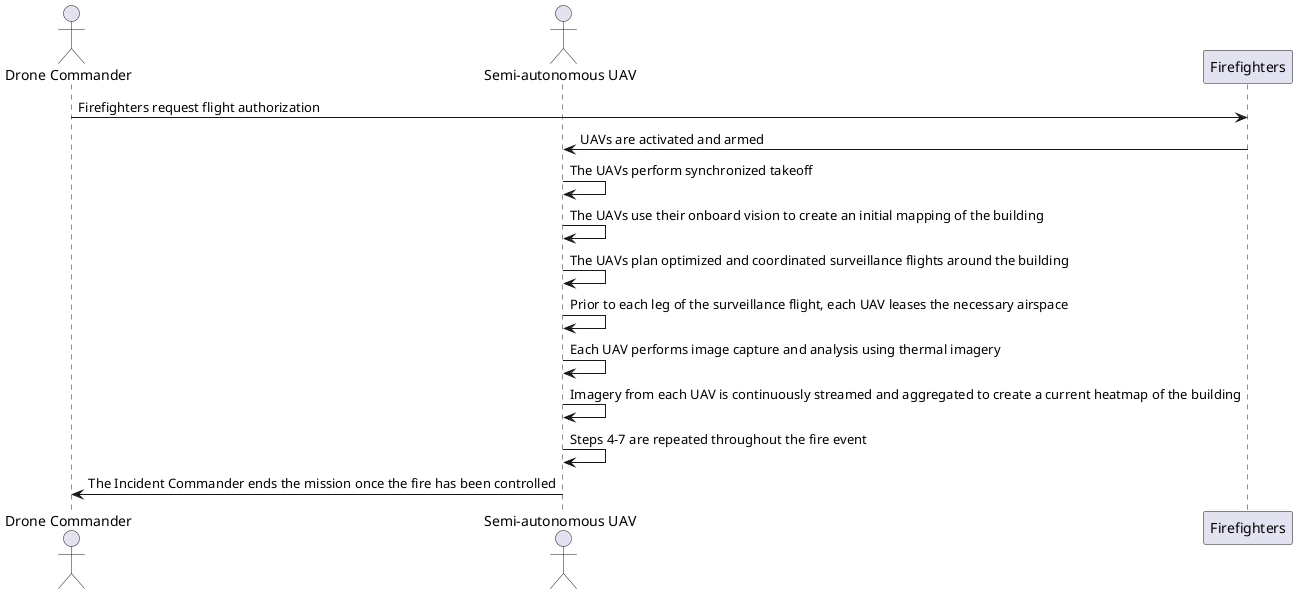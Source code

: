 @startuml "Structural Fire Fighting"

actor "Drone Commander"
actor "Semi-autonomous UAV"

"Drone Commander" -> "Firefighters": Firefighters request flight authorization
"Firefighters" -> "Semi-autonomous UAV": UAVs are activated and armed
"Semi-autonomous UAV" -> "Semi-autonomous UAV": The UAVs perform synchronized takeoff
"Semi-autonomous UAV" -> "Semi-autonomous UAV": The UAVs use their onboard vision to create an initial mapping of the building
"Semi-autonomous UAV" -> "Semi-autonomous UAV": The UAVs plan optimized and coordinated surveillance flights around the building
"Semi-autonomous UAV" -> "Semi-autonomous UAV": Prior to each leg of the surveillance flight, each UAV leases the necessary airspace
"Semi-autonomous UAV" -> "Semi-autonomous UAV": Each UAV performs image capture and analysis using thermal imagery
"Semi-autonomous UAV" -> "Semi-autonomous UAV": Imagery from each UAV is continuously streamed and aggregated to create a current heatmap of the building
"Semi-autonomous UAV" -> "Semi-autonomous UAV": Steps 4-7 are repeated throughout the fire event
"Semi-autonomous UAV" -> "Drone Commander": The Incident Commander ends the mission once the fire has been controlled

@enduml
